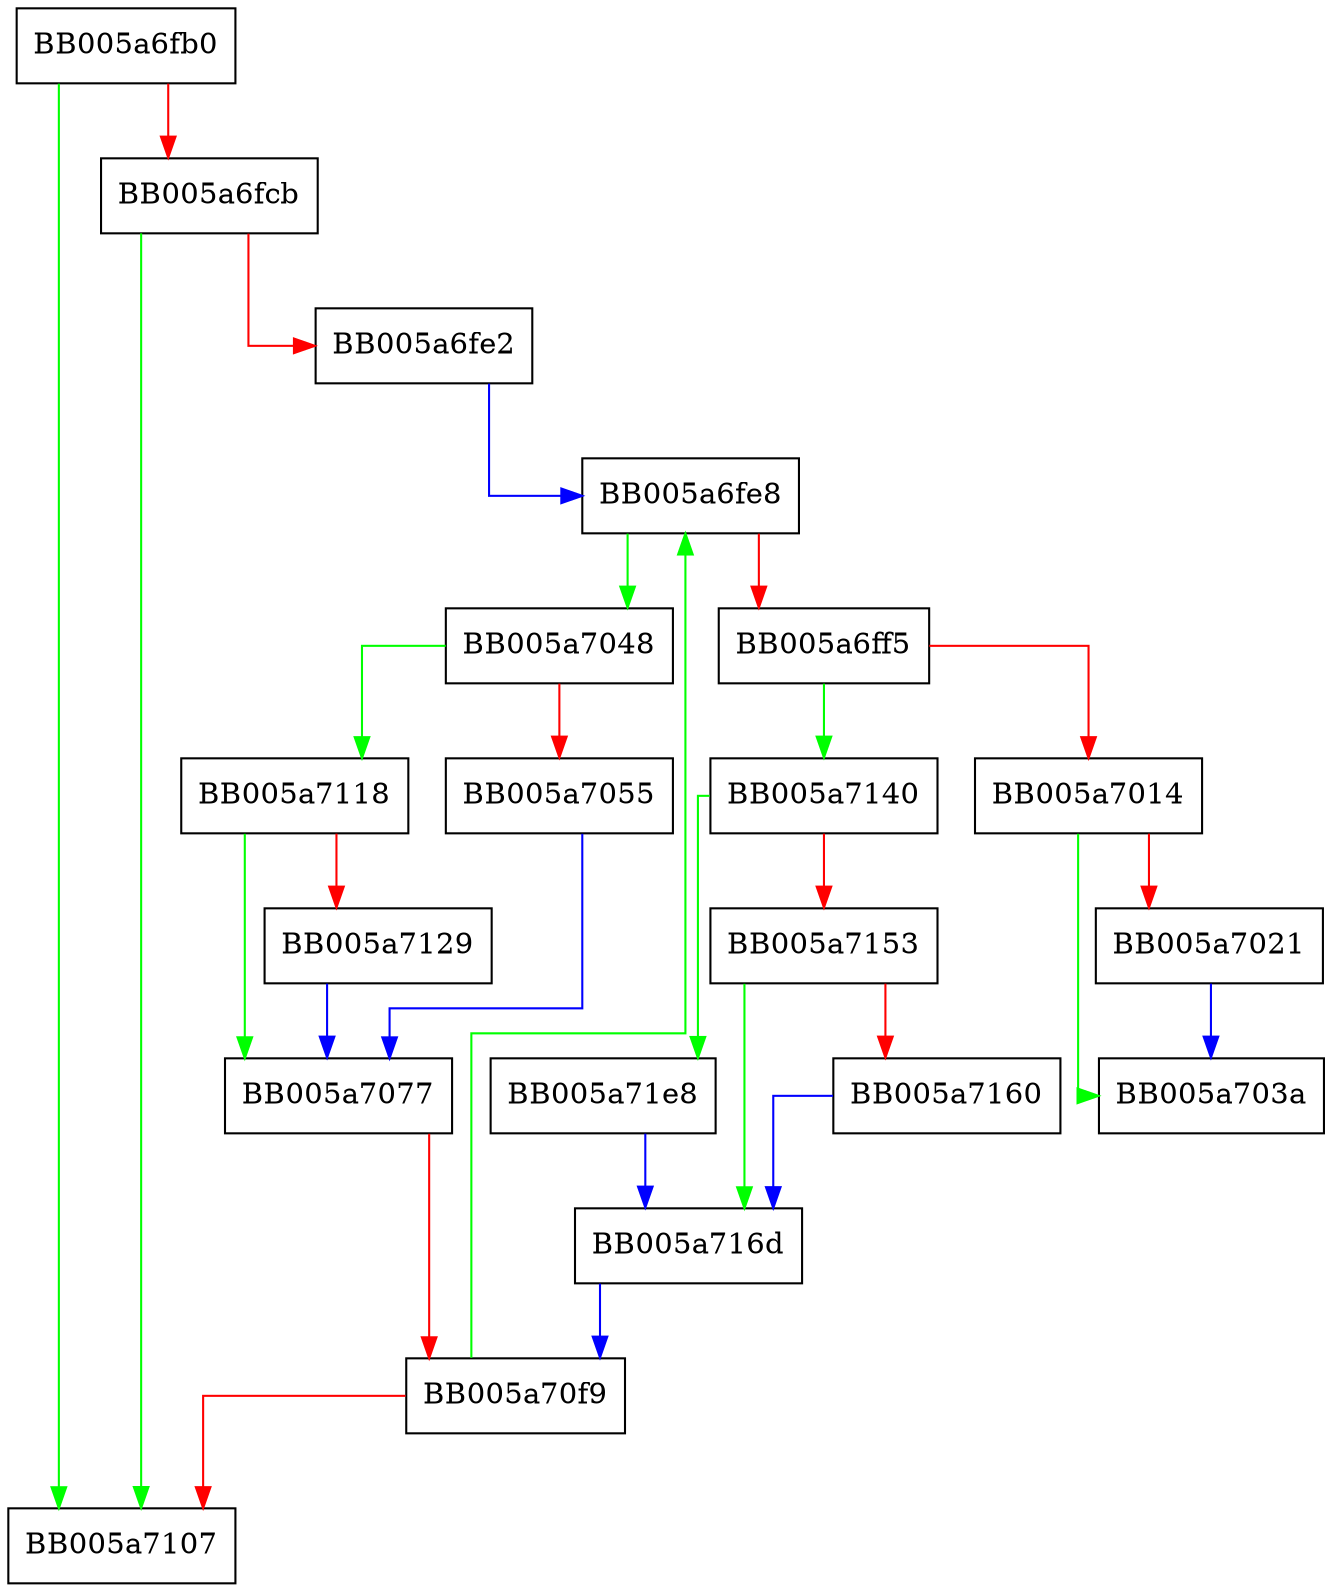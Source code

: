 digraph ERR_peek_error_func {
  node [shape="box"];
  graph [splines=ortho];
  BB005a6fb0 -> BB005a7107 [color="green"];
  BB005a6fb0 -> BB005a6fcb [color="red"];
  BB005a6fcb -> BB005a7107 [color="green"];
  BB005a6fcb -> BB005a6fe2 [color="red"];
  BB005a6fe2 -> BB005a6fe8 [color="blue"];
  BB005a6fe8 -> BB005a7048 [color="green"];
  BB005a6fe8 -> BB005a6ff5 [color="red"];
  BB005a6ff5 -> BB005a7140 [color="green"];
  BB005a6ff5 -> BB005a7014 [color="red"];
  BB005a7014 -> BB005a703a [color="green"];
  BB005a7014 -> BB005a7021 [color="red"];
  BB005a7021 -> BB005a703a [color="blue"];
  BB005a7048 -> BB005a7118 [color="green"];
  BB005a7048 -> BB005a7055 [color="red"];
  BB005a7055 -> BB005a7077 [color="blue"];
  BB005a7077 -> BB005a70f9 [color="red"];
  BB005a70f9 -> BB005a6fe8 [color="green"];
  BB005a70f9 -> BB005a7107 [color="red"];
  BB005a7118 -> BB005a7077 [color="green"];
  BB005a7118 -> BB005a7129 [color="red"];
  BB005a7129 -> BB005a7077 [color="blue"];
  BB005a7140 -> BB005a71e8 [color="green"];
  BB005a7140 -> BB005a7153 [color="red"];
  BB005a7153 -> BB005a716d [color="green"];
  BB005a7153 -> BB005a7160 [color="red"];
  BB005a7160 -> BB005a716d [color="blue"];
  BB005a716d -> BB005a70f9 [color="blue"];
  BB005a71e8 -> BB005a716d [color="blue"];
}